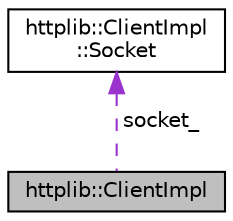 digraph "httplib::ClientImpl"
{
 // LATEX_PDF_SIZE
  edge [fontname="Helvetica",fontsize="10",labelfontname="Helvetica",labelfontsize="10"];
  node [fontname="Helvetica",fontsize="10",shape=record];
  Node1 [label="httplib::ClientImpl",height=0.2,width=0.4,color="black", fillcolor="grey75", style="filled", fontcolor="black",tooltip=" "];
  Node2 -> Node1 [dir="back",color="darkorchid3",fontsize="10",style="dashed",label=" socket_" ,fontname="Helvetica"];
  Node2 [label="httplib::ClientImpl\l::Socket",height=0.2,width=0.4,color="black", fillcolor="white", style="filled",URL="$structhttplib_1_1ClientImpl_1_1Socket.html",tooltip=" "];
}
